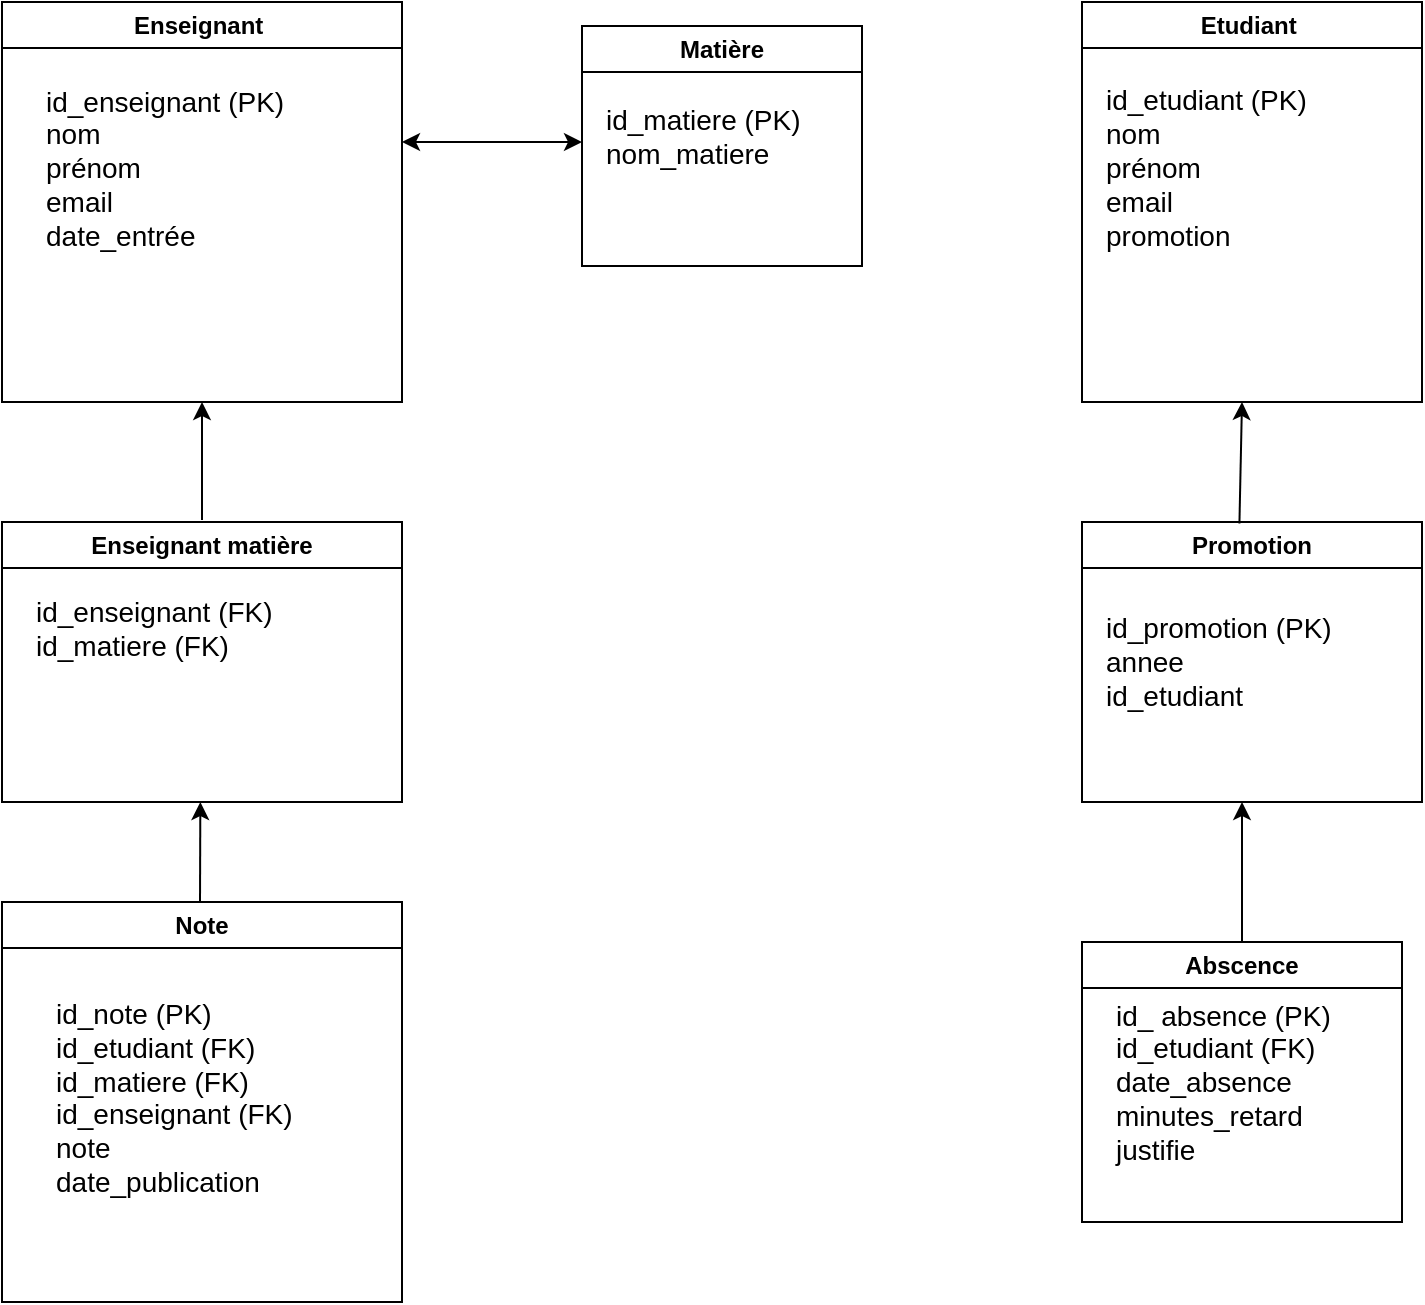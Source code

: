 <mxfile version="26.0.14">
  <diagram name="Page-1" id="TS4DWNn60iwxcVqjewGX">
    <mxGraphModel dx="1046" dy="650" grid="1" gridSize="10" guides="1" tooltips="1" connect="1" arrows="1" fold="1" page="1" pageScale="1" pageWidth="827" pageHeight="1169" math="0" shadow="0">
      <root>
        <mxCell id="0" />
        <mxCell id="1" parent="0" />
        <mxCell id="A92OelVjcWfg8ymf5SLX-1" value="Enseignant&amp;nbsp;" style="swimlane;whiteSpace=wrap;html=1;" vertex="1" parent="1">
          <mxGeometry x="60" y="80" width="200" height="200" as="geometry" />
        </mxCell>
        <mxCell id="A92OelVjcWfg8ymf5SLX-2" value="Etudiant&amp;nbsp;" style="swimlane;whiteSpace=wrap;html=1;" vertex="1" parent="1">
          <mxGeometry x="600" y="80" width="170" height="200" as="geometry" />
        </mxCell>
        <mxCell id="A92OelVjcWfg8ymf5SLX-6" value="&lt;font style=&quot;font-size: 14px;&quot;&gt;id_etudiant (PK)&lt;/font&gt;&lt;div&gt;&lt;font style=&quot;font-size: 14px;&quot;&gt;nom&lt;/font&gt;&lt;/div&gt;&lt;div&gt;&lt;font style=&quot;font-size: 14px;&quot;&gt;prénom&lt;/font&gt;&lt;/div&gt;&lt;div&gt;&lt;font style=&quot;font-size: 14px;&quot;&gt;email&lt;/font&gt;&lt;/div&gt;&lt;div&gt;&lt;font style=&quot;font-size: 14px;&quot;&gt;promotion&lt;/font&gt;&lt;/div&gt;&lt;div&gt;&lt;br&gt;&lt;/div&gt;" style="text;html=1;align=left;verticalAlign=middle;resizable=0;points=[];autosize=1;strokeColor=none;fillColor=none;" vertex="1" parent="A92OelVjcWfg8ymf5SLX-2">
          <mxGeometry x="10" y="35" width="120" height="110" as="geometry" />
        </mxCell>
        <mxCell id="A92OelVjcWfg8ymf5SLX-3" value="Matière" style="swimlane;whiteSpace=wrap;html=1;" vertex="1" parent="1">
          <mxGeometry x="350" y="92" width="140" height="120" as="geometry" />
        </mxCell>
        <mxCell id="A92OelVjcWfg8ymf5SLX-7" value="&lt;font style=&quot;font-size: 14px;&quot;&gt;id_matiere (PK)&lt;/font&gt;&lt;div&gt;&lt;font style=&quot;font-size: 14px;&quot;&gt;nom_matiere&lt;/font&gt;&lt;/div&gt;" style="text;html=1;align=left;verticalAlign=middle;resizable=0;points=[];autosize=1;strokeColor=none;fillColor=none;" vertex="1" parent="A92OelVjcWfg8ymf5SLX-3">
          <mxGeometry x="10" y="30" width="120" height="50" as="geometry" />
        </mxCell>
        <mxCell id="A92OelVjcWfg8ymf5SLX-4" value="Enseignant matière" style="swimlane;whiteSpace=wrap;html=1;" vertex="1" parent="1">
          <mxGeometry x="60" y="340" width="200" height="140" as="geometry" />
        </mxCell>
        <mxCell id="A92OelVjcWfg8ymf5SLX-9" value="&lt;font style=&quot;font-size: 14px;&quot;&gt;id_enseignant (FK)&lt;/font&gt;&lt;div&gt;&lt;font style=&quot;font-size: 14px;&quot;&gt;id_matiere (FK)&lt;/font&gt;&lt;/div&gt;" style="text;html=1;align=left;verticalAlign=middle;resizable=0;points=[];autosize=1;strokeColor=none;fillColor=none;" vertex="1" parent="A92OelVjcWfg8ymf5SLX-4">
          <mxGeometry x="15" y="28" width="140" height="50" as="geometry" />
        </mxCell>
        <mxCell id="A92OelVjcWfg8ymf5SLX-5" value="Promotion" style="swimlane;whiteSpace=wrap;html=1;" vertex="1" parent="1">
          <mxGeometry x="600" y="340" width="170" height="140" as="geometry" />
        </mxCell>
        <mxCell id="A92OelVjcWfg8ymf5SLX-10" value="&lt;font style=&quot;font-size: 14px;&quot;&gt;id_promotion (PK)&lt;/font&gt;&lt;div&gt;&lt;font style=&quot;font-size: 14px;&quot;&gt;annee&lt;/font&gt;&lt;/div&gt;&lt;div&gt;&lt;font style=&quot;font-size: 14px;&quot;&gt;id_etudiant&lt;/font&gt;&lt;/div&gt;" style="text;html=1;align=left;verticalAlign=middle;resizable=0;points=[];autosize=1;strokeColor=none;fillColor=none;" vertex="1" parent="A92OelVjcWfg8ymf5SLX-5">
          <mxGeometry x="10" y="40" width="140" height="60" as="geometry" />
        </mxCell>
        <mxCell id="A92OelVjcWfg8ymf5SLX-8" value="&lt;font style=&quot;font-size: 14px;&quot;&gt;id_enseignant (PK)&lt;/font&gt;&lt;div&gt;&lt;font style=&quot;font-size: 14px;&quot;&gt;nom&lt;/font&gt;&lt;/div&gt;&lt;div&gt;&lt;font style=&quot;font-size: 14px;&quot;&gt;prénom&lt;/font&gt;&lt;/div&gt;&lt;div&gt;&lt;font style=&quot;font-size: 14px;&quot;&gt;email&lt;/font&gt;&lt;/div&gt;&lt;div&gt;&lt;font style=&quot;font-size: 14px;&quot;&gt;date_entrée&lt;/font&gt;&lt;/div&gt;" style="text;html=1;align=left;verticalAlign=middle;resizable=0;points=[];autosize=1;strokeColor=none;fillColor=none;" vertex="1" parent="1">
          <mxGeometry x="80" y="113" width="140" height="100" as="geometry" />
        </mxCell>
        <mxCell id="A92OelVjcWfg8ymf5SLX-11" value="" style="endArrow=classic;startArrow=classic;html=1;rounded=0;" edge="1" parent="1">
          <mxGeometry width="50" height="50" relative="1" as="geometry">
            <mxPoint x="260" y="150" as="sourcePoint" />
            <mxPoint x="350" y="150" as="targetPoint" />
          </mxGeometry>
        </mxCell>
        <mxCell id="A92OelVjcWfg8ymf5SLX-12" value="" style="endArrow=classic;html=1;rounded=0;exitX=0.463;exitY=0.005;exitDx=0;exitDy=0;exitPerimeter=0;" edge="1" parent="1" source="A92OelVjcWfg8ymf5SLX-5">
          <mxGeometry width="50" height="50" relative="1" as="geometry">
            <mxPoint x="630" y="330" as="sourcePoint" />
            <mxPoint x="680" y="280" as="targetPoint" />
          </mxGeometry>
        </mxCell>
        <mxCell id="A92OelVjcWfg8ymf5SLX-13" value="" style="endArrow=classic;html=1;rounded=0;" edge="1" parent="1">
          <mxGeometry width="50" height="50" relative="1" as="geometry">
            <mxPoint x="160" y="339" as="sourcePoint" />
            <mxPoint x="160" y="280" as="targetPoint" />
          </mxGeometry>
        </mxCell>
        <mxCell id="A92OelVjcWfg8ymf5SLX-15" value="Abscence" style="swimlane;whiteSpace=wrap;html=1;" vertex="1" parent="1">
          <mxGeometry x="600" y="550" width="160" height="140" as="geometry" />
        </mxCell>
        <mxCell id="A92OelVjcWfg8ymf5SLX-16" value="&lt;font style=&quot;font-size: 14px;&quot;&gt;id_ absence (PK)&lt;/font&gt;&lt;div&gt;&lt;font style=&quot;font-size: 14px;&quot;&gt;id_etudiant (FK)&lt;/font&gt;&lt;/div&gt;&lt;div&gt;&lt;font style=&quot;font-size: 14px;&quot;&gt;date_absence&lt;/font&gt;&lt;/div&gt;&lt;div&gt;&lt;font style=&quot;font-size: 14px;&quot;&gt;minutes_retard&lt;/font&gt;&lt;/div&gt;&lt;div&gt;&lt;font style=&quot;font-size: 14px;&quot;&gt;justifie&lt;/font&gt;&lt;/div&gt;" style="text;html=1;align=left;verticalAlign=middle;resizable=0;points=[];autosize=1;strokeColor=none;fillColor=none;" vertex="1" parent="A92OelVjcWfg8ymf5SLX-15">
          <mxGeometry x="15" y="20" width="130" height="100" as="geometry" />
        </mxCell>
        <mxCell id="A92OelVjcWfg8ymf5SLX-18" value="" style="endArrow=classic;html=1;rounded=0;exitX=0.5;exitY=0;exitDx=0;exitDy=0;" edge="1" parent="1" source="A92OelVjcWfg8ymf5SLX-15">
          <mxGeometry width="50" height="50" relative="1" as="geometry">
            <mxPoint x="630" y="520" as="sourcePoint" />
            <mxPoint x="680" y="480" as="targetPoint" />
          </mxGeometry>
        </mxCell>
        <mxCell id="A92OelVjcWfg8ymf5SLX-19" value="Note" style="swimlane;whiteSpace=wrap;html=1;" vertex="1" parent="1">
          <mxGeometry x="60" y="530" width="200" height="200" as="geometry" />
        </mxCell>
        <mxCell id="A92OelVjcWfg8ymf5SLX-20" value="&lt;font style=&quot;font-size: 14px;&quot;&gt;id_note (PK)&lt;/font&gt;&lt;div&gt;&lt;font style=&quot;font-size: 14px;&quot;&gt;id_etudiant (FK)&lt;/font&gt;&lt;/div&gt;&lt;div&gt;&lt;font style=&quot;font-size: 14px;&quot;&gt;id_matiere (FK)&lt;/font&gt;&lt;/div&gt;&lt;div&gt;&lt;font style=&quot;font-size: 14px;&quot;&gt;id_enseignant (FK)&lt;/font&gt;&lt;/div&gt;&lt;div&gt;&lt;font style=&quot;font-size: 14px;&quot;&gt;note&amp;nbsp;&lt;/font&gt;&lt;/div&gt;&lt;div&gt;&lt;font style=&quot;font-size: 14px;&quot;&gt;date_publication&lt;/font&gt;&lt;/div&gt;&lt;div&gt;&lt;br&gt;&lt;/div&gt;" style="text;html=1;align=left;verticalAlign=middle;resizable=0;points=[];autosize=1;strokeColor=none;fillColor=none;" vertex="1" parent="A92OelVjcWfg8ymf5SLX-19">
          <mxGeometry x="25" y="40" width="140" height="130" as="geometry" />
        </mxCell>
        <mxCell id="A92OelVjcWfg8ymf5SLX-23" value="" style="endArrow=classic;html=1;rounded=0;" edge="1" parent="1">
          <mxGeometry width="50" height="50" relative="1" as="geometry">
            <mxPoint x="159" y="530" as="sourcePoint" />
            <mxPoint x="159.17" y="480" as="targetPoint" />
          </mxGeometry>
        </mxCell>
      </root>
    </mxGraphModel>
  </diagram>
</mxfile>
